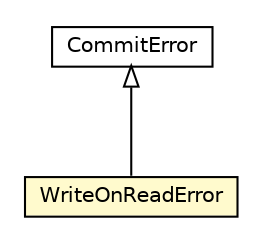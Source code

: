 #!/usr/local/bin/dot
#
# Class diagram 
# Generated by UMLGraph version 5.1 (http://www.umlgraph.org/)
#

digraph G {
	edge [fontname="Helvetica",fontsize=10,labelfontname="Helvetica",labelfontsize=10];
	node [fontname="Helvetica",fontsize=10,shape=plaintext];
	nodesep=0.25;
	ranksep=0.5;
	// pt.ist.fenixframework.core.WriteOnReadError
	c3896 [label=<<table title="pt.ist.fenixframework.core.WriteOnReadError" border="0" cellborder="1" cellspacing="0" cellpadding="2" port="p" bgcolor="lemonChiffon" href="./WriteOnReadError.html">
		<tr><td><table border="0" cellspacing="0" cellpadding="1">
<tr><td align="center" balign="center"> WriteOnReadError </td></tr>
		</table></td></tr>
		</table>>, fontname="Helvetica", fontcolor="black", fontsize=10.0];
	// pt.ist.fenixframework.core.CommitError
	c3910 [label=<<table title="pt.ist.fenixframework.core.CommitError" border="0" cellborder="1" cellspacing="0" cellpadding="2" port="p" href="./CommitError.html">
		<tr><td><table border="0" cellspacing="0" cellpadding="1">
<tr><td align="center" balign="center"> CommitError </td></tr>
		</table></td></tr>
		</table>>, fontname="Helvetica", fontcolor="black", fontsize=10.0];
	//pt.ist.fenixframework.core.WriteOnReadError extends pt.ist.fenixframework.core.CommitError
	c3910:p -> c3896:p [dir=back,arrowtail=empty];
}

